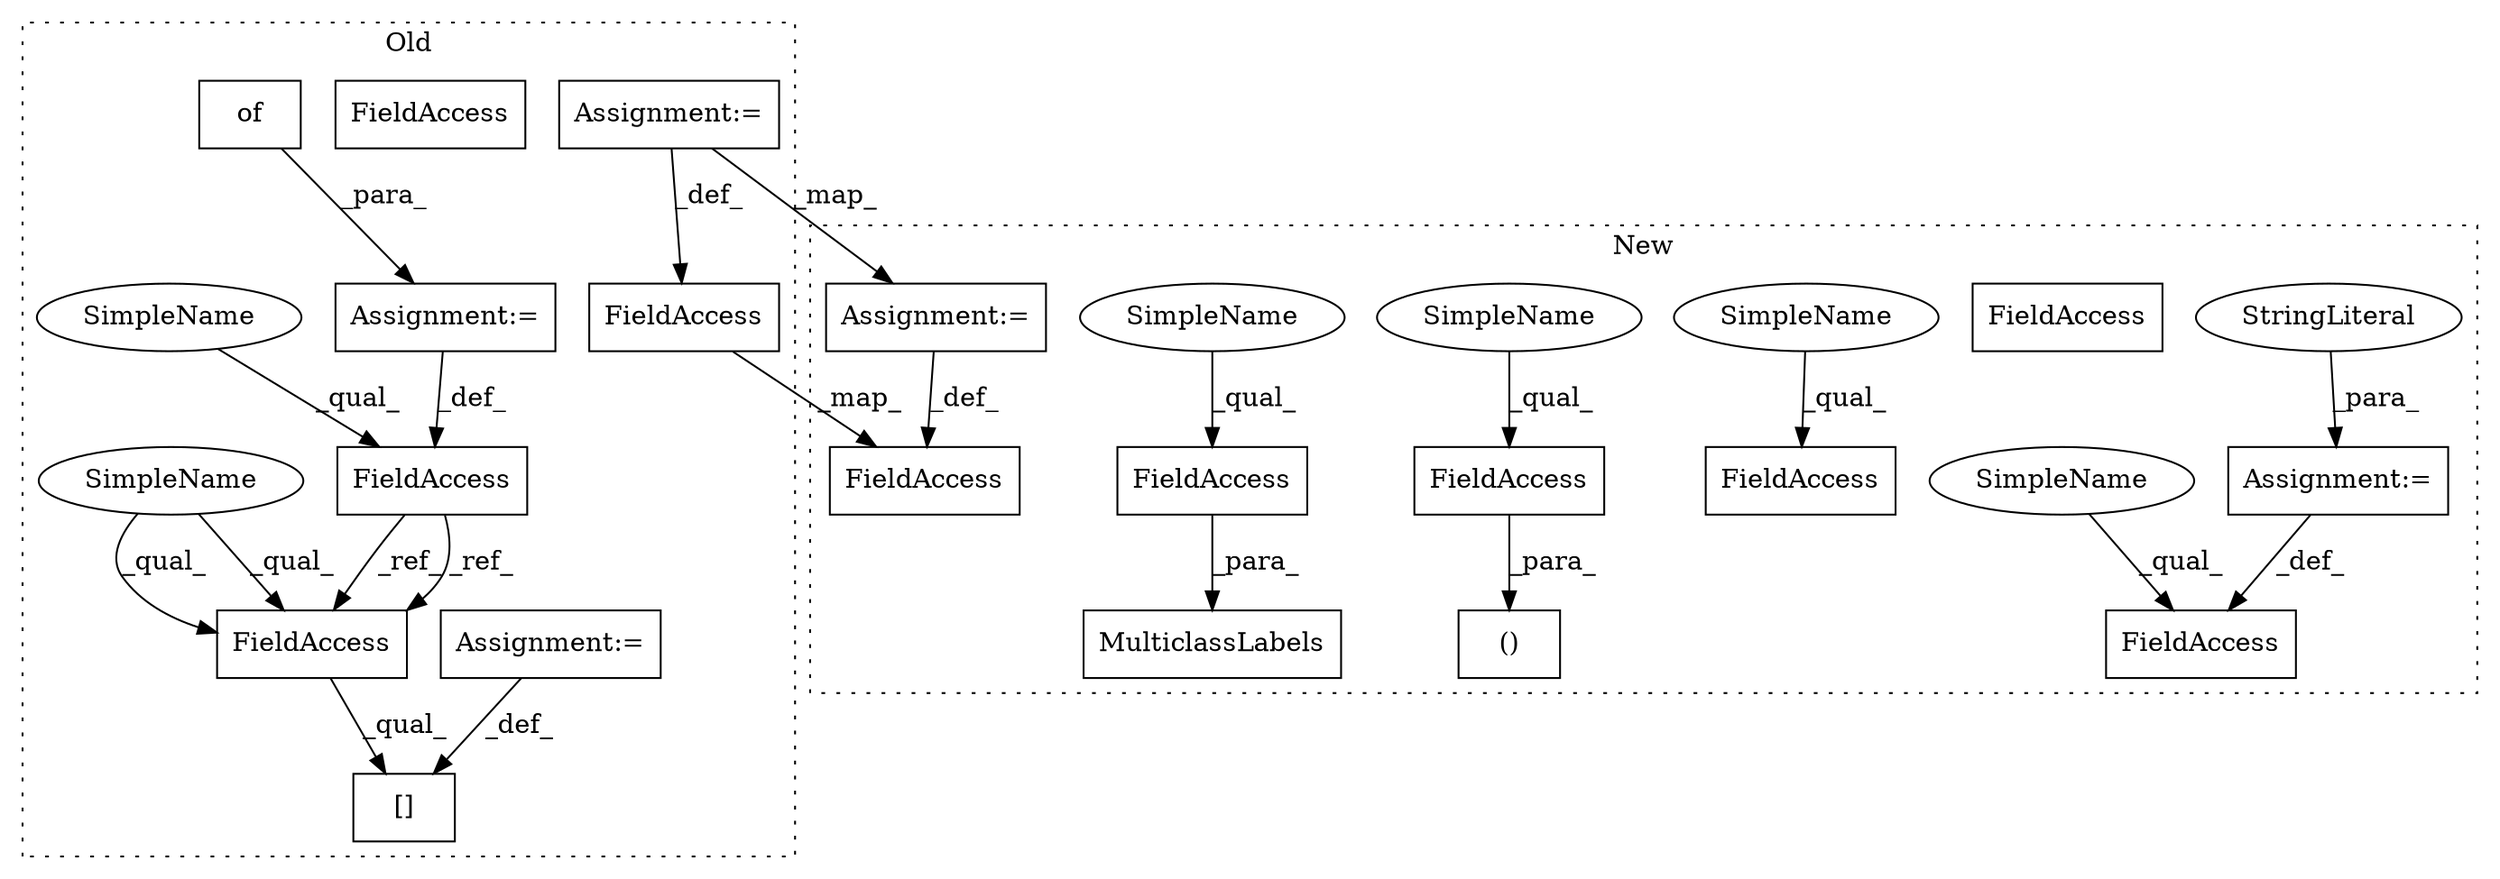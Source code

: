 digraph G {
subgraph cluster0 {
1 [label="of" a="32" s="758" l="4" shape="box"];
3 [label="[]" a="2" s="927,952" l="16,1" shape="box"];
4 [label="FieldAccess" a="22" s="927" l="15" shape="box"];
5 [label="FieldAccess" a="22" s="738" l="15" shape="box"];
8 [label="FieldAccess" a="22" s="1121" l="15" shape="box"];
10 [label="Assignment:=" a="7" s="1136" l="1" shape="box"];
18 [label="Assignment:=" a="7" s="953" l="1" shape="box"];
19 [label="Assignment:=" a="7" s="753" l="1" shape="box"];
20 [label="SimpleName" a="42" s="738" l="4" shape="ellipse"];
21 [label="SimpleName" a="42" s="927" l="4" shape="ellipse"];
26 [label="FieldAccess" a="22" s="927" l="15" shape="box"];
label = "Old";
style="dotted";
}
subgraph cluster1 {
2 [label="MulticlassLabels" a="32" s="1107,1141" l="17,1" shape="box"];
6 [label="FieldAccess" a="22" s="1124" l="17" shape="box"];
7 [label="FieldAccess" a="22" s="943" l="15" shape="box"];
9 [label="Assignment:=" a="7" s="958" l="1" shape="box"];
11 [label="FieldAccess" a="22" s="1034" l="14" shape="box"];
12 [label="()" a="106" s="1004" l="44" shape="box"];
13 [label="FieldAccess" a="22" s="1302" l="11" shape="box"];
14 [label="FieldAccess" a="22" s="1236" l="11" shape="box"];
15 [label="FieldAccess" a="22" s="820" l="9" shape="box"];
16 [label="Assignment:=" a="7" s="1247" l="1" shape="box"];
17 [label="StringLiteral" a="45" s="1248" l="6" shape="ellipse"];
22 [label="SimpleName" a="42" s="1034" l="4" shape="ellipse"];
23 [label="SimpleName" a="42" s="1302" l="4" shape="ellipse"];
24 [label="SimpleName" a="42" s="1236" l="4" shape="ellipse"];
25 [label="SimpleName" a="42" s="1124" l="4" shape="ellipse"];
label = "New";
style="dotted";
}
1 -> 19 [label="_para_"];
5 -> 26 [label="_ref_"];
5 -> 26 [label="_ref_"];
6 -> 2 [label="_para_"];
8 -> 7 [label="_map_"];
9 -> 7 [label="_def_"];
10 -> 9 [label="_map_"];
10 -> 8 [label="_def_"];
11 -> 12 [label="_para_"];
16 -> 14 [label="_def_"];
17 -> 16 [label="_para_"];
18 -> 3 [label="_def_"];
19 -> 5 [label="_def_"];
20 -> 5 [label="_qual_"];
21 -> 26 [label="_qual_"];
21 -> 26 [label="_qual_"];
22 -> 11 [label="_qual_"];
23 -> 13 [label="_qual_"];
24 -> 14 [label="_qual_"];
25 -> 6 [label="_qual_"];
26 -> 3 [label="_qual_"];
}